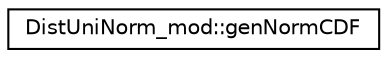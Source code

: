 digraph "Graphical Class Hierarchy"
{
 // LATEX_PDF_SIZE
  edge [fontname="Helvetica",fontsize="10",labelfontname="Helvetica",labelfontsize="10"];
  node [fontname="Helvetica",fontsize="10",shape=record];
  rankdir="LR";
  Node0 [label="DistUniNorm_mod::genNormCDF",height=0.2,width=0.4,color="black", fillcolor="white", style="filled",URL="$interfaceDistUniNorm__mod_1_1genNormCDF.html",tooltip="Generate the Cumulative Distribution Function (CDF) of the Normal distribution at the given input poi..."];
}
